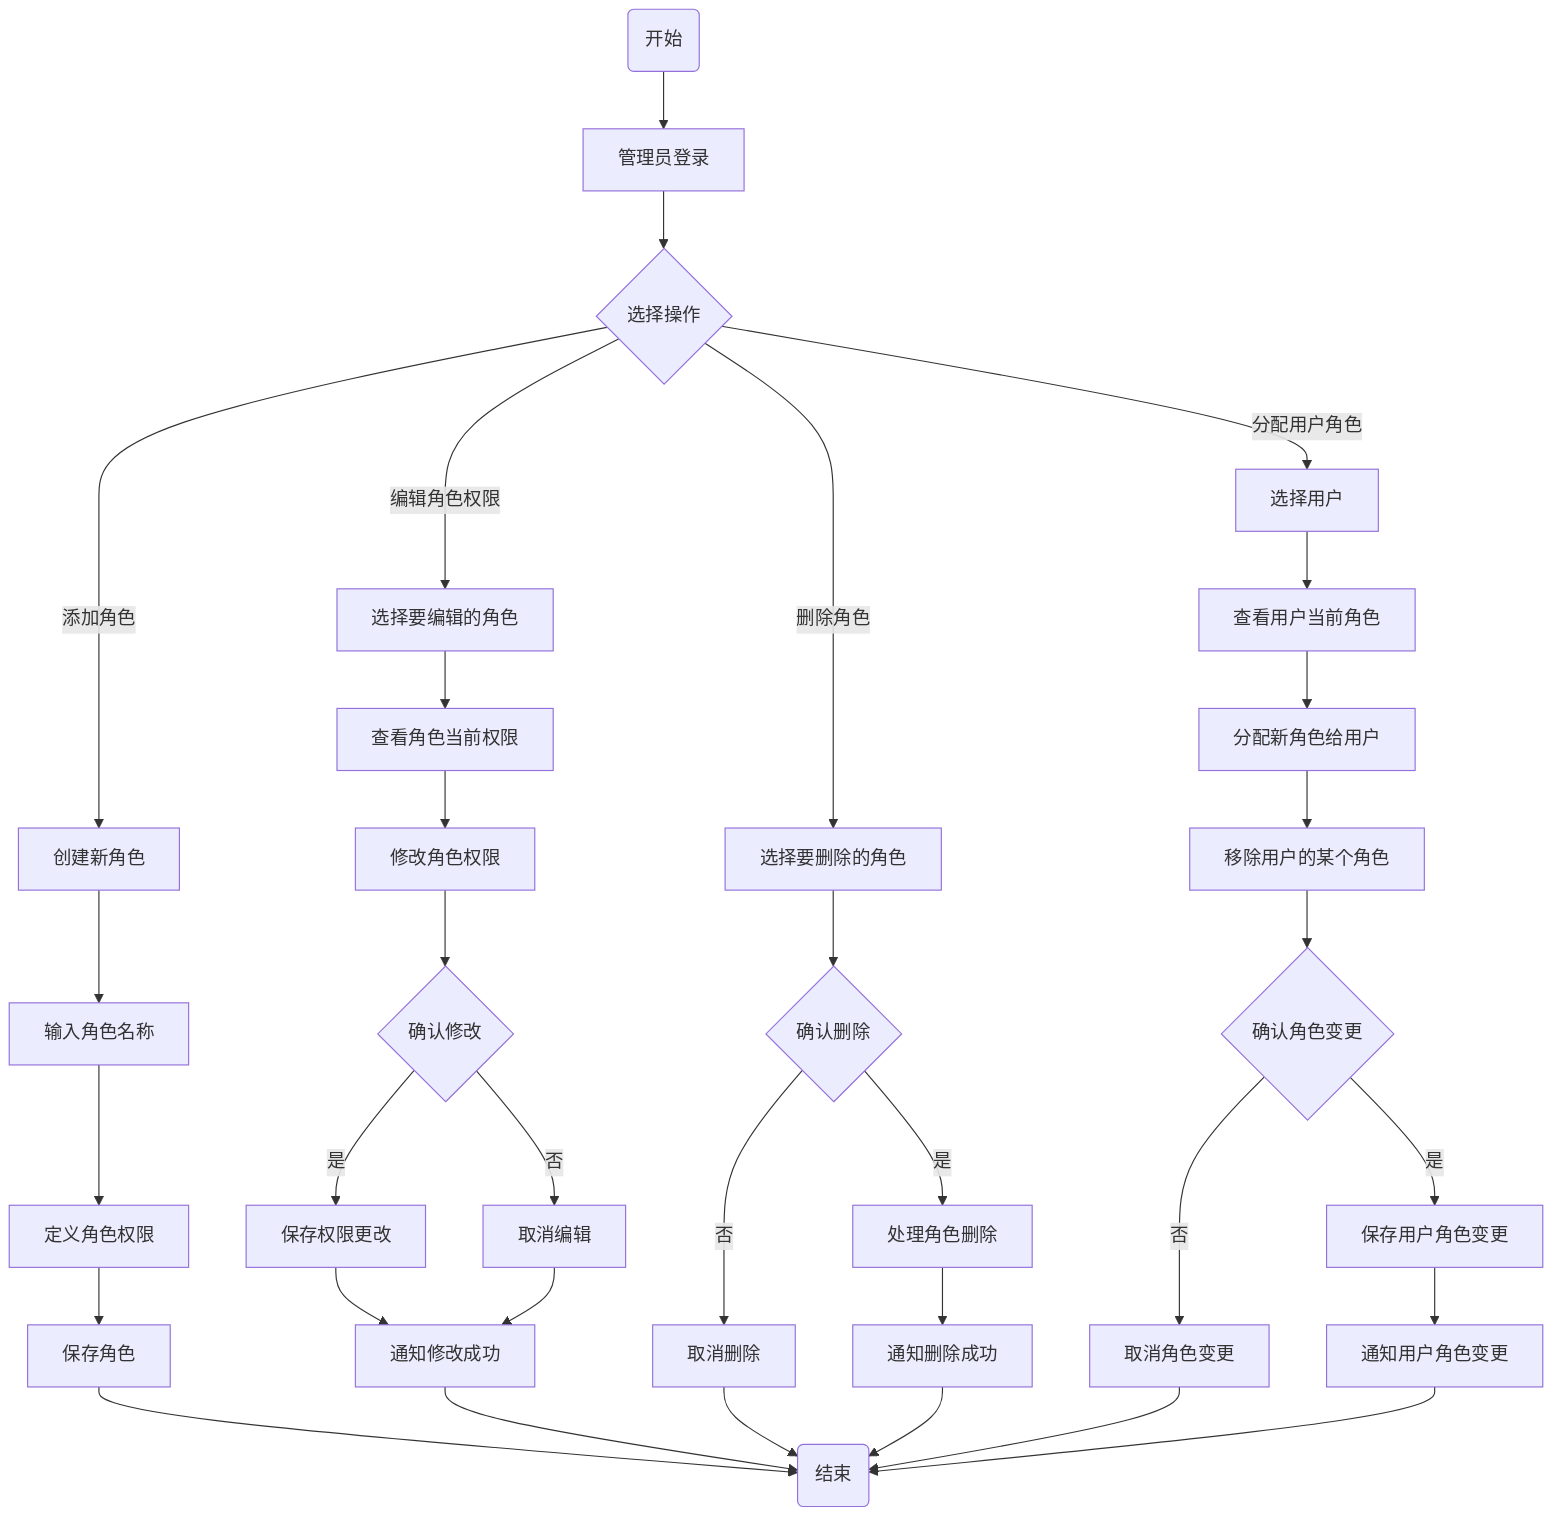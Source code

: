 graph TD
    Start(开始) --> Login[管理员登录]
    Login --> SelectAction{选择操作}

    SelectAction --> |添加角色| AddRole[创建新角色]
    AddRole --> InputRoleName[输入角色名称]
    InputRoleName --> DefinePermissions[定义角色权限]
    DefinePermissions --> SaveRole[保存角色]
    SaveRole --> End(结束)

    SelectAction --> |编辑角色权限| SelectRole[选择要编辑的角色]
    SelectRole --> ViewPermissions[查看角色当前权限]
    ViewPermissions --> ModifyPermissions[修改角色权限]
    ModifyPermissions --> ConfirmChanges{确认修改}
    ConfirmChanges --> |是| SaveChanges[保存权限更改]
    ConfirmChanges --> |否| CancelEdit[取消编辑]
    SaveChanges --> NotifySuccess[通知修改成功]
    CancelEdit --> NotifySuccess
    NotifySuccess --> End

    SelectAction --> |删除角色| SelectRoleToDelete[选择要删除的角色]
    SelectRoleToDelete --> ConfirmDelete{确认删除}
    ConfirmDelete --> |是| ProcessDelete[处理角色删除]
    ConfirmDelete --> |否| CancelDelete[取消删除]
    ProcessDelete --> NotifyDeletion[通知删除成功]
    CancelDelete --> End
    NotifyDeletion --> End

    SelectAction --> |分配用户角色| SelectUser[选择用户]
    SelectUser --> ViewUserRoles[查看用户当前角色]
    ViewUserRoles --> AssignRole[分配新角色给用户]
    AssignRole --> RemoveRole[移除用户的某个角色]
    RemoveRole --> ConfirmRoleChanges{确认角色变更}
    ConfirmRoleChanges --> |是| SaveRoleChanges[保存用户角色变更]
    ConfirmRoleChanges --> |否| CancelRoleChanges[取消角色变更]
    SaveRoleChanges --> NotifyUserRoleChange[通知用户角色变更]
    CancelRoleChanges --> End
    NotifyUserRoleChange --> End